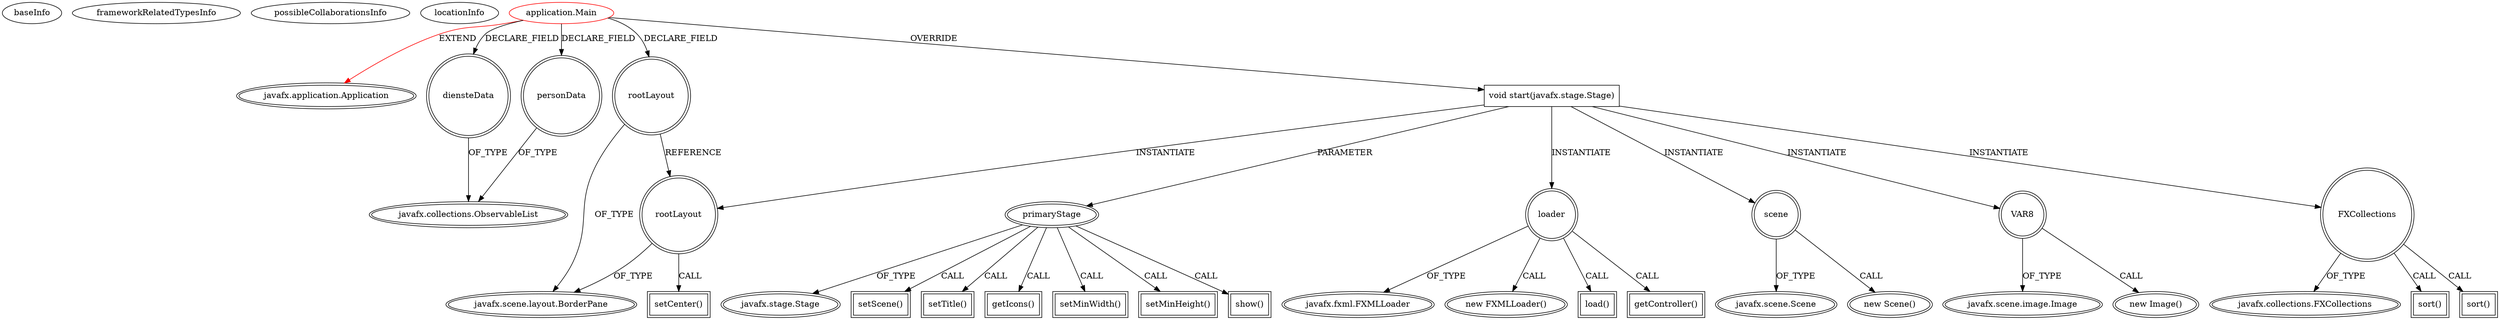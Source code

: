 digraph {
baseInfo[graphId=519,category="extension_graph",isAnonymous=false,possibleRelation=false]
frameworkRelatedTypesInfo[0="javafx.application.Application"]
possibleCollaborationsInfo[]
locationInfo[projectName="GrundbausteineV-dienstplan-techdemo",filePath="/GrundbausteineV-dienstplan-techdemo/dienstplan-techdemo-master/Dienstplan Software/src/application/Main.java",contextSignature="Main",graphId="519"]
0[label="application.Main",vertexType="ROOT_CLIENT_CLASS_DECLARATION",isFrameworkType=false,color=red]
1[label="javafx.application.Application",vertexType="FRAMEWORK_CLASS_TYPE",isFrameworkType=true,peripheries=2]
2[label="diensteData",vertexType="FIELD_DECLARATION",isFrameworkType=true,peripheries=2,shape=circle]
3[label="javafx.collections.ObservableList",vertexType="FRAMEWORK_INTERFACE_TYPE",isFrameworkType=true,peripheries=2]
4[label="personData",vertexType="FIELD_DECLARATION",isFrameworkType=true,peripheries=2,shape=circle]
6[label="rootLayout",vertexType="FIELD_DECLARATION",isFrameworkType=true,peripheries=2,shape=circle]
7[label="javafx.scene.layout.BorderPane",vertexType="FRAMEWORK_CLASS_TYPE",isFrameworkType=true,peripheries=2]
8[label="void start(javafx.stage.Stage)",vertexType="OVERRIDING_METHOD_DECLARATION",isFrameworkType=false,shape=box]
9[label="primaryStage",vertexType="PARAMETER_DECLARATION",isFrameworkType=true,peripheries=2]
10[label="javafx.stage.Stage",vertexType="FRAMEWORK_CLASS_TYPE",isFrameworkType=true,peripheries=2]
12[label="loader",vertexType="VARIABLE_EXPRESION",isFrameworkType=true,peripheries=2,shape=circle]
13[label="javafx.fxml.FXMLLoader",vertexType="FRAMEWORK_CLASS_TYPE",isFrameworkType=true,peripheries=2]
11[label="new FXMLLoader()",vertexType="CONSTRUCTOR_CALL",isFrameworkType=true,peripheries=2]
15[label="load()",vertexType="INSIDE_CALL",isFrameworkType=true,peripheries=2,shape=box]
17[label="scene",vertexType="VARIABLE_EXPRESION",isFrameworkType=true,peripheries=2,shape=circle]
18[label="javafx.scene.Scene",vertexType="FRAMEWORK_CLASS_TYPE",isFrameworkType=true,peripheries=2]
16[label="new Scene()",vertexType="CONSTRUCTOR_CALL",isFrameworkType=true,peripheries=2]
20[label="getController()",vertexType="INSIDE_CALL",isFrameworkType=true,peripheries=2,shape=box]
21[label="rootLayout",vertexType="VARIABLE_EXPRESION",isFrameworkType=true,peripheries=2,shape=circle]
22[label="setCenter()",vertexType="INSIDE_CALL",isFrameworkType=true,peripheries=2,shape=box]
25[label="setScene()",vertexType="INSIDE_CALL",isFrameworkType=true,peripheries=2,shape=box]
27[label="setTitle()",vertexType="INSIDE_CALL",isFrameworkType=true,peripheries=2,shape=box]
29[label="getIcons()",vertexType="INSIDE_CALL",isFrameworkType=true,peripheries=2,shape=box]
31[label="VAR8",vertexType="VARIABLE_EXPRESION",isFrameworkType=true,peripheries=2,shape=circle]
32[label="javafx.scene.image.Image",vertexType="FRAMEWORK_CLASS_TYPE",isFrameworkType=true,peripheries=2]
30[label="new Image()",vertexType="CONSTRUCTOR_CALL",isFrameworkType=true,peripheries=2]
34[label="setMinWidth()",vertexType="INSIDE_CALL",isFrameworkType=true,peripheries=2,shape=box]
36[label="setMinHeight()",vertexType="INSIDE_CALL",isFrameworkType=true,peripheries=2,shape=box]
38[label="show()",vertexType="INSIDE_CALL",isFrameworkType=true,peripheries=2,shape=box]
39[label="FXCollections",vertexType="VARIABLE_EXPRESION",isFrameworkType=true,peripheries=2,shape=circle]
41[label="javafx.collections.FXCollections",vertexType="FRAMEWORK_CLASS_TYPE",isFrameworkType=true,peripheries=2]
40[label="sort()",vertexType="INSIDE_CALL",isFrameworkType=true,peripheries=2,shape=box]
43[label="sort()",vertexType="INSIDE_CALL",isFrameworkType=true,peripheries=2,shape=box]
0->1[label="EXTEND",color=red]
0->2[label="DECLARE_FIELD"]
2->3[label="OF_TYPE"]
0->4[label="DECLARE_FIELD"]
4->3[label="OF_TYPE"]
0->6[label="DECLARE_FIELD"]
6->7[label="OF_TYPE"]
0->8[label="OVERRIDE"]
9->10[label="OF_TYPE"]
8->9[label="PARAMETER"]
8->12[label="INSTANTIATE"]
12->13[label="OF_TYPE"]
12->11[label="CALL"]
12->15[label="CALL"]
8->17[label="INSTANTIATE"]
17->18[label="OF_TYPE"]
17->16[label="CALL"]
12->20[label="CALL"]
8->21[label="INSTANTIATE"]
6->21[label="REFERENCE"]
21->7[label="OF_TYPE"]
21->22[label="CALL"]
9->25[label="CALL"]
9->27[label="CALL"]
9->29[label="CALL"]
8->31[label="INSTANTIATE"]
31->32[label="OF_TYPE"]
31->30[label="CALL"]
9->34[label="CALL"]
9->36[label="CALL"]
9->38[label="CALL"]
8->39[label="INSTANTIATE"]
39->41[label="OF_TYPE"]
39->40[label="CALL"]
39->43[label="CALL"]
}
